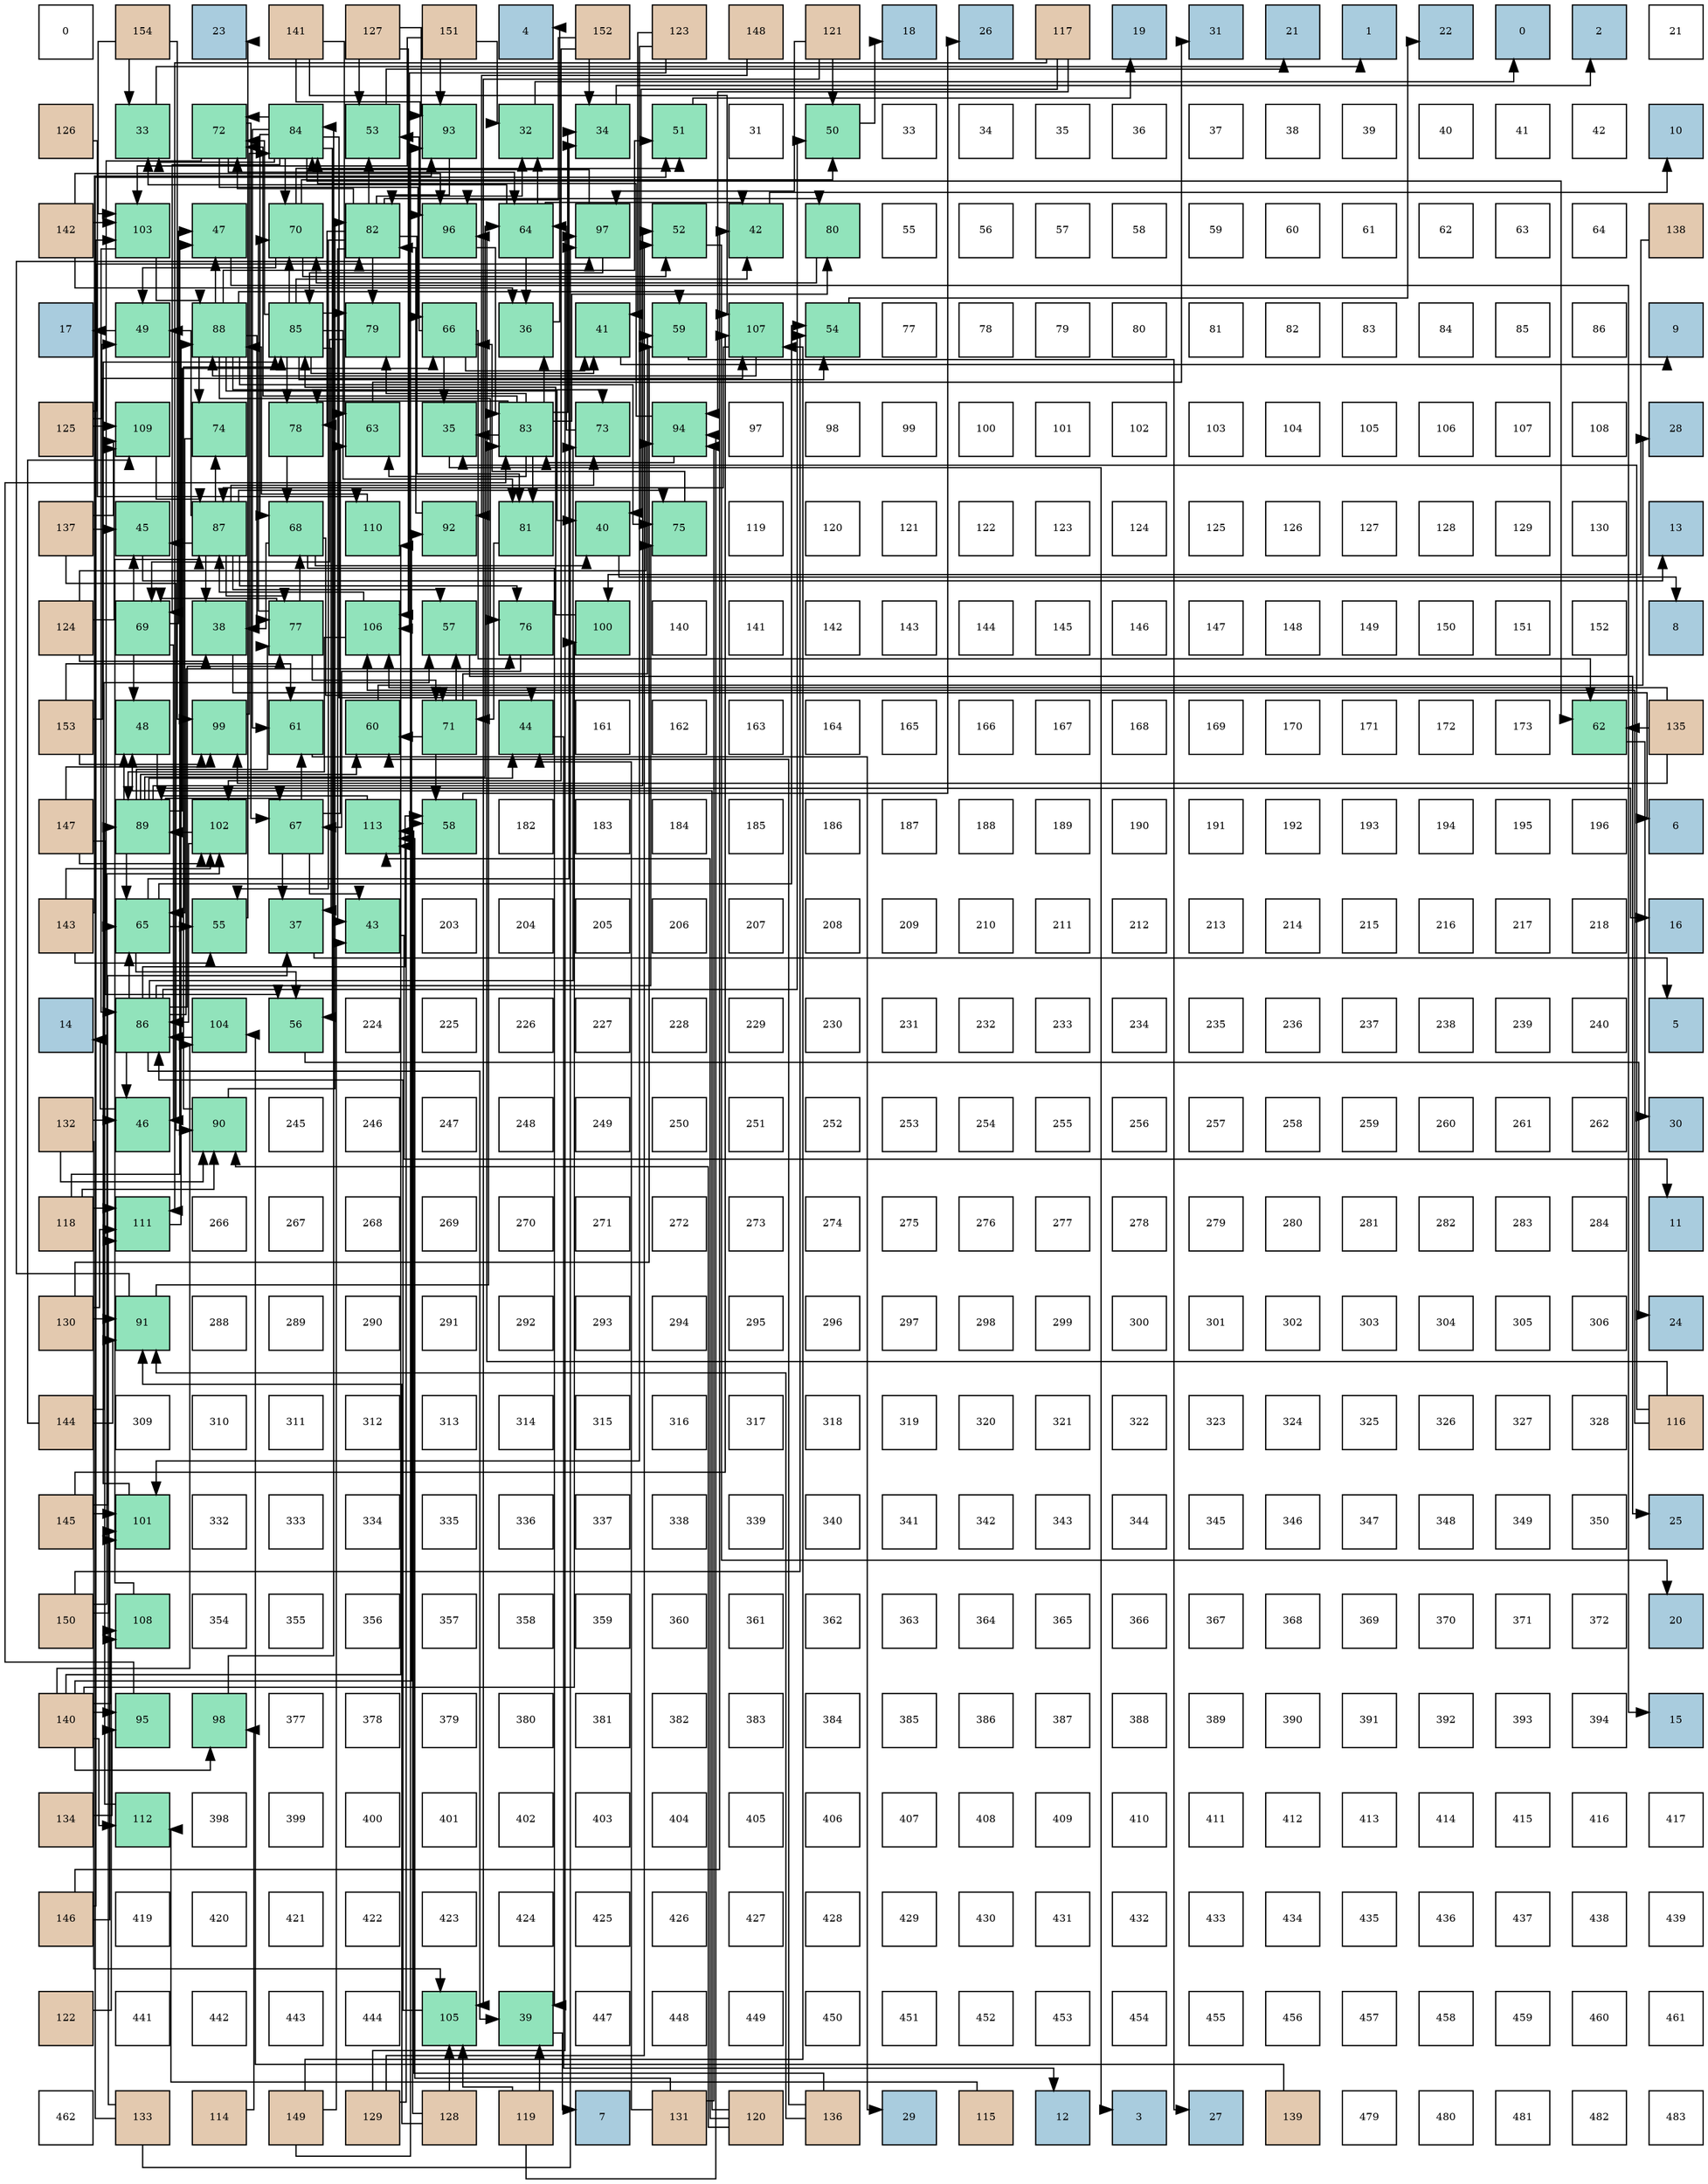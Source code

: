 digraph layout{
 rankdir=TB;
 splines=ortho;
 node [style=filled shape=square fixedsize=true width=0.6];
0[label="0", fontsize=8, fillcolor="#ffffff"];
1[label="154", fontsize=8, fillcolor="#e3c9af"];
2[label="23", fontsize=8, fillcolor="#a9ccde"];
3[label="141", fontsize=8, fillcolor="#e3c9af"];
4[label="127", fontsize=8, fillcolor="#e3c9af"];
5[label="151", fontsize=8, fillcolor="#e3c9af"];
6[label="4", fontsize=8, fillcolor="#a9ccde"];
7[label="152", fontsize=8, fillcolor="#e3c9af"];
8[label="123", fontsize=8, fillcolor="#e3c9af"];
9[label="148", fontsize=8, fillcolor="#e3c9af"];
10[label="121", fontsize=8, fillcolor="#e3c9af"];
11[label="18", fontsize=8, fillcolor="#a9ccde"];
12[label="26", fontsize=8, fillcolor="#a9ccde"];
13[label="117", fontsize=8, fillcolor="#e3c9af"];
14[label="19", fontsize=8, fillcolor="#a9ccde"];
15[label="31", fontsize=8, fillcolor="#a9ccde"];
16[label="21", fontsize=8, fillcolor="#a9ccde"];
17[label="1", fontsize=8, fillcolor="#a9ccde"];
18[label="22", fontsize=8, fillcolor="#a9ccde"];
19[label="0", fontsize=8, fillcolor="#a9ccde"];
20[label="2", fontsize=8, fillcolor="#a9ccde"];
21[label="21", fontsize=8, fillcolor="#ffffff"];
22[label="126", fontsize=8, fillcolor="#e3c9af"];
23[label="33", fontsize=8, fillcolor="#91e3bb"];
24[label="72", fontsize=8, fillcolor="#91e3bb"];
25[label="84", fontsize=8, fillcolor="#91e3bb"];
26[label="53", fontsize=8, fillcolor="#91e3bb"];
27[label="93", fontsize=8, fillcolor="#91e3bb"];
28[label="32", fontsize=8, fillcolor="#91e3bb"];
29[label="34", fontsize=8, fillcolor="#91e3bb"];
30[label="51", fontsize=8, fillcolor="#91e3bb"];
31[label="31", fontsize=8, fillcolor="#ffffff"];
32[label="50", fontsize=8, fillcolor="#91e3bb"];
33[label="33", fontsize=8, fillcolor="#ffffff"];
34[label="34", fontsize=8, fillcolor="#ffffff"];
35[label="35", fontsize=8, fillcolor="#ffffff"];
36[label="36", fontsize=8, fillcolor="#ffffff"];
37[label="37", fontsize=8, fillcolor="#ffffff"];
38[label="38", fontsize=8, fillcolor="#ffffff"];
39[label="39", fontsize=8, fillcolor="#ffffff"];
40[label="40", fontsize=8, fillcolor="#ffffff"];
41[label="41", fontsize=8, fillcolor="#ffffff"];
42[label="42", fontsize=8, fillcolor="#ffffff"];
43[label="10", fontsize=8, fillcolor="#a9ccde"];
44[label="142", fontsize=8, fillcolor="#e3c9af"];
45[label="103", fontsize=8, fillcolor="#91e3bb"];
46[label="47", fontsize=8, fillcolor="#91e3bb"];
47[label="70", fontsize=8, fillcolor="#91e3bb"];
48[label="82", fontsize=8, fillcolor="#91e3bb"];
49[label="96", fontsize=8, fillcolor="#91e3bb"];
50[label="64", fontsize=8, fillcolor="#91e3bb"];
51[label="97", fontsize=8, fillcolor="#91e3bb"];
52[label="52", fontsize=8, fillcolor="#91e3bb"];
53[label="42", fontsize=8, fillcolor="#91e3bb"];
54[label="80", fontsize=8, fillcolor="#91e3bb"];
55[label="55", fontsize=8, fillcolor="#ffffff"];
56[label="56", fontsize=8, fillcolor="#ffffff"];
57[label="57", fontsize=8, fillcolor="#ffffff"];
58[label="58", fontsize=8, fillcolor="#ffffff"];
59[label="59", fontsize=8, fillcolor="#ffffff"];
60[label="60", fontsize=8, fillcolor="#ffffff"];
61[label="61", fontsize=8, fillcolor="#ffffff"];
62[label="62", fontsize=8, fillcolor="#ffffff"];
63[label="63", fontsize=8, fillcolor="#ffffff"];
64[label="64", fontsize=8, fillcolor="#ffffff"];
65[label="138", fontsize=8, fillcolor="#e3c9af"];
66[label="17", fontsize=8, fillcolor="#a9ccde"];
67[label="49", fontsize=8, fillcolor="#91e3bb"];
68[label="88", fontsize=8, fillcolor="#91e3bb"];
69[label="85", fontsize=8, fillcolor="#91e3bb"];
70[label="79", fontsize=8, fillcolor="#91e3bb"];
71[label="66", fontsize=8, fillcolor="#91e3bb"];
72[label="36", fontsize=8, fillcolor="#91e3bb"];
73[label="41", fontsize=8, fillcolor="#91e3bb"];
74[label="59", fontsize=8, fillcolor="#91e3bb"];
75[label="107", fontsize=8, fillcolor="#91e3bb"];
76[label="54", fontsize=8, fillcolor="#91e3bb"];
77[label="77", fontsize=8, fillcolor="#ffffff"];
78[label="78", fontsize=8, fillcolor="#ffffff"];
79[label="79", fontsize=8, fillcolor="#ffffff"];
80[label="80", fontsize=8, fillcolor="#ffffff"];
81[label="81", fontsize=8, fillcolor="#ffffff"];
82[label="82", fontsize=8, fillcolor="#ffffff"];
83[label="83", fontsize=8, fillcolor="#ffffff"];
84[label="84", fontsize=8, fillcolor="#ffffff"];
85[label="85", fontsize=8, fillcolor="#ffffff"];
86[label="86", fontsize=8, fillcolor="#ffffff"];
87[label="9", fontsize=8, fillcolor="#a9ccde"];
88[label="125", fontsize=8, fillcolor="#e3c9af"];
89[label="109", fontsize=8, fillcolor="#91e3bb"];
90[label="74", fontsize=8, fillcolor="#91e3bb"];
91[label="78", fontsize=8, fillcolor="#91e3bb"];
92[label="63", fontsize=8, fillcolor="#91e3bb"];
93[label="35", fontsize=8, fillcolor="#91e3bb"];
94[label="83", fontsize=8, fillcolor="#91e3bb"];
95[label="73", fontsize=8, fillcolor="#91e3bb"];
96[label="94", fontsize=8, fillcolor="#91e3bb"];
97[label="97", fontsize=8, fillcolor="#ffffff"];
98[label="98", fontsize=8, fillcolor="#ffffff"];
99[label="99", fontsize=8, fillcolor="#ffffff"];
100[label="100", fontsize=8, fillcolor="#ffffff"];
101[label="101", fontsize=8, fillcolor="#ffffff"];
102[label="102", fontsize=8, fillcolor="#ffffff"];
103[label="103", fontsize=8, fillcolor="#ffffff"];
104[label="104", fontsize=8, fillcolor="#ffffff"];
105[label="105", fontsize=8, fillcolor="#ffffff"];
106[label="106", fontsize=8, fillcolor="#ffffff"];
107[label="107", fontsize=8, fillcolor="#ffffff"];
108[label="108", fontsize=8, fillcolor="#ffffff"];
109[label="28", fontsize=8, fillcolor="#a9ccde"];
110[label="137", fontsize=8, fillcolor="#e3c9af"];
111[label="45", fontsize=8, fillcolor="#91e3bb"];
112[label="87", fontsize=8, fillcolor="#91e3bb"];
113[label="68", fontsize=8, fillcolor="#91e3bb"];
114[label="110", fontsize=8, fillcolor="#91e3bb"];
115[label="92", fontsize=8, fillcolor="#91e3bb"];
116[label="81", fontsize=8, fillcolor="#91e3bb"];
117[label="40", fontsize=8, fillcolor="#91e3bb"];
118[label="75", fontsize=8, fillcolor="#91e3bb"];
119[label="119", fontsize=8, fillcolor="#ffffff"];
120[label="120", fontsize=8, fillcolor="#ffffff"];
121[label="121", fontsize=8, fillcolor="#ffffff"];
122[label="122", fontsize=8, fillcolor="#ffffff"];
123[label="123", fontsize=8, fillcolor="#ffffff"];
124[label="124", fontsize=8, fillcolor="#ffffff"];
125[label="125", fontsize=8, fillcolor="#ffffff"];
126[label="126", fontsize=8, fillcolor="#ffffff"];
127[label="127", fontsize=8, fillcolor="#ffffff"];
128[label="128", fontsize=8, fillcolor="#ffffff"];
129[label="129", fontsize=8, fillcolor="#ffffff"];
130[label="130", fontsize=8, fillcolor="#ffffff"];
131[label="13", fontsize=8, fillcolor="#a9ccde"];
132[label="124", fontsize=8, fillcolor="#e3c9af"];
133[label="69", fontsize=8, fillcolor="#91e3bb"];
134[label="38", fontsize=8, fillcolor="#91e3bb"];
135[label="77", fontsize=8, fillcolor="#91e3bb"];
136[label="106", fontsize=8, fillcolor="#91e3bb"];
137[label="57", fontsize=8, fillcolor="#91e3bb"];
138[label="76", fontsize=8, fillcolor="#91e3bb"];
139[label="100", fontsize=8, fillcolor="#91e3bb"];
140[label="140", fontsize=8, fillcolor="#ffffff"];
141[label="141", fontsize=8, fillcolor="#ffffff"];
142[label="142", fontsize=8, fillcolor="#ffffff"];
143[label="143", fontsize=8, fillcolor="#ffffff"];
144[label="144", fontsize=8, fillcolor="#ffffff"];
145[label="145", fontsize=8, fillcolor="#ffffff"];
146[label="146", fontsize=8, fillcolor="#ffffff"];
147[label="147", fontsize=8, fillcolor="#ffffff"];
148[label="148", fontsize=8, fillcolor="#ffffff"];
149[label="149", fontsize=8, fillcolor="#ffffff"];
150[label="150", fontsize=8, fillcolor="#ffffff"];
151[label="151", fontsize=8, fillcolor="#ffffff"];
152[label="152", fontsize=8, fillcolor="#ffffff"];
153[label="8", fontsize=8, fillcolor="#a9ccde"];
154[label="153", fontsize=8, fillcolor="#e3c9af"];
155[label="48", fontsize=8, fillcolor="#91e3bb"];
156[label="99", fontsize=8, fillcolor="#91e3bb"];
157[label="61", fontsize=8, fillcolor="#91e3bb"];
158[label="60", fontsize=8, fillcolor="#91e3bb"];
159[label="71", fontsize=8, fillcolor="#91e3bb"];
160[label="44", fontsize=8, fillcolor="#91e3bb"];
161[label="161", fontsize=8, fillcolor="#ffffff"];
162[label="162", fontsize=8, fillcolor="#ffffff"];
163[label="163", fontsize=8, fillcolor="#ffffff"];
164[label="164", fontsize=8, fillcolor="#ffffff"];
165[label="165", fontsize=8, fillcolor="#ffffff"];
166[label="166", fontsize=8, fillcolor="#ffffff"];
167[label="167", fontsize=8, fillcolor="#ffffff"];
168[label="168", fontsize=8, fillcolor="#ffffff"];
169[label="169", fontsize=8, fillcolor="#ffffff"];
170[label="170", fontsize=8, fillcolor="#ffffff"];
171[label="171", fontsize=8, fillcolor="#ffffff"];
172[label="172", fontsize=8, fillcolor="#ffffff"];
173[label="173", fontsize=8, fillcolor="#ffffff"];
174[label="62", fontsize=8, fillcolor="#91e3bb"];
175[label="135", fontsize=8, fillcolor="#e3c9af"];
176[label="147", fontsize=8, fillcolor="#e3c9af"];
177[label="89", fontsize=8, fillcolor="#91e3bb"];
178[label="102", fontsize=8, fillcolor="#91e3bb"];
179[label="67", fontsize=8, fillcolor="#91e3bb"];
180[label="113", fontsize=8, fillcolor="#91e3bb"];
181[label="58", fontsize=8, fillcolor="#91e3bb"];
182[label="182", fontsize=8, fillcolor="#ffffff"];
183[label="183", fontsize=8, fillcolor="#ffffff"];
184[label="184", fontsize=8, fillcolor="#ffffff"];
185[label="185", fontsize=8, fillcolor="#ffffff"];
186[label="186", fontsize=8, fillcolor="#ffffff"];
187[label="187", fontsize=8, fillcolor="#ffffff"];
188[label="188", fontsize=8, fillcolor="#ffffff"];
189[label="189", fontsize=8, fillcolor="#ffffff"];
190[label="190", fontsize=8, fillcolor="#ffffff"];
191[label="191", fontsize=8, fillcolor="#ffffff"];
192[label="192", fontsize=8, fillcolor="#ffffff"];
193[label="193", fontsize=8, fillcolor="#ffffff"];
194[label="194", fontsize=8, fillcolor="#ffffff"];
195[label="195", fontsize=8, fillcolor="#ffffff"];
196[label="196", fontsize=8, fillcolor="#ffffff"];
197[label="6", fontsize=8, fillcolor="#a9ccde"];
198[label="143", fontsize=8, fillcolor="#e3c9af"];
199[label="65", fontsize=8, fillcolor="#91e3bb"];
200[label="55", fontsize=8, fillcolor="#91e3bb"];
201[label="37", fontsize=8, fillcolor="#91e3bb"];
202[label="43", fontsize=8, fillcolor="#91e3bb"];
203[label="203", fontsize=8, fillcolor="#ffffff"];
204[label="204", fontsize=8, fillcolor="#ffffff"];
205[label="205", fontsize=8, fillcolor="#ffffff"];
206[label="206", fontsize=8, fillcolor="#ffffff"];
207[label="207", fontsize=8, fillcolor="#ffffff"];
208[label="208", fontsize=8, fillcolor="#ffffff"];
209[label="209", fontsize=8, fillcolor="#ffffff"];
210[label="210", fontsize=8, fillcolor="#ffffff"];
211[label="211", fontsize=8, fillcolor="#ffffff"];
212[label="212", fontsize=8, fillcolor="#ffffff"];
213[label="213", fontsize=8, fillcolor="#ffffff"];
214[label="214", fontsize=8, fillcolor="#ffffff"];
215[label="215", fontsize=8, fillcolor="#ffffff"];
216[label="216", fontsize=8, fillcolor="#ffffff"];
217[label="217", fontsize=8, fillcolor="#ffffff"];
218[label="218", fontsize=8, fillcolor="#ffffff"];
219[label="16", fontsize=8, fillcolor="#a9ccde"];
220[label="14", fontsize=8, fillcolor="#a9ccde"];
221[label="86", fontsize=8, fillcolor="#91e3bb"];
222[label="104", fontsize=8, fillcolor="#91e3bb"];
223[label="56", fontsize=8, fillcolor="#91e3bb"];
224[label="224", fontsize=8, fillcolor="#ffffff"];
225[label="225", fontsize=8, fillcolor="#ffffff"];
226[label="226", fontsize=8, fillcolor="#ffffff"];
227[label="227", fontsize=8, fillcolor="#ffffff"];
228[label="228", fontsize=8, fillcolor="#ffffff"];
229[label="229", fontsize=8, fillcolor="#ffffff"];
230[label="230", fontsize=8, fillcolor="#ffffff"];
231[label="231", fontsize=8, fillcolor="#ffffff"];
232[label="232", fontsize=8, fillcolor="#ffffff"];
233[label="233", fontsize=8, fillcolor="#ffffff"];
234[label="234", fontsize=8, fillcolor="#ffffff"];
235[label="235", fontsize=8, fillcolor="#ffffff"];
236[label="236", fontsize=8, fillcolor="#ffffff"];
237[label="237", fontsize=8, fillcolor="#ffffff"];
238[label="238", fontsize=8, fillcolor="#ffffff"];
239[label="239", fontsize=8, fillcolor="#ffffff"];
240[label="240", fontsize=8, fillcolor="#ffffff"];
241[label="5", fontsize=8, fillcolor="#a9ccde"];
242[label="132", fontsize=8, fillcolor="#e3c9af"];
243[label="46", fontsize=8, fillcolor="#91e3bb"];
244[label="90", fontsize=8, fillcolor="#91e3bb"];
245[label="245", fontsize=8, fillcolor="#ffffff"];
246[label="246", fontsize=8, fillcolor="#ffffff"];
247[label="247", fontsize=8, fillcolor="#ffffff"];
248[label="248", fontsize=8, fillcolor="#ffffff"];
249[label="249", fontsize=8, fillcolor="#ffffff"];
250[label="250", fontsize=8, fillcolor="#ffffff"];
251[label="251", fontsize=8, fillcolor="#ffffff"];
252[label="252", fontsize=8, fillcolor="#ffffff"];
253[label="253", fontsize=8, fillcolor="#ffffff"];
254[label="254", fontsize=8, fillcolor="#ffffff"];
255[label="255", fontsize=8, fillcolor="#ffffff"];
256[label="256", fontsize=8, fillcolor="#ffffff"];
257[label="257", fontsize=8, fillcolor="#ffffff"];
258[label="258", fontsize=8, fillcolor="#ffffff"];
259[label="259", fontsize=8, fillcolor="#ffffff"];
260[label="260", fontsize=8, fillcolor="#ffffff"];
261[label="261", fontsize=8, fillcolor="#ffffff"];
262[label="262", fontsize=8, fillcolor="#ffffff"];
263[label="30", fontsize=8, fillcolor="#a9ccde"];
264[label="118", fontsize=8, fillcolor="#e3c9af"];
265[label="111", fontsize=8, fillcolor="#91e3bb"];
266[label="266", fontsize=8, fillcolor="#ffffff"];
267[label="267", fontsize=8, fillcolor="#ffffff"];
268[label="268", fontsize=8, fillcolor="#ffffff"];
269[label="269", fontsize=8, fillcolor="#ffffff"];
270[label="270", fontsize=8, fillcolor="#ffffff"];
271[label="271", fontsize=8, fillcolor="#ffffff"];
272[label="272", fontsize=8, fillcolor="#ffffff"];
273[label="273", fontsize=8, fillcolor="#ffffff"];
274[label="274", fontsize=8, fillcolor="#ffffff"];
275[label="275", fontsize=8, fillcolor="#ffffff"];
276[label="276", fontsize=8, fillcolor="#ffffff"];
277[label="277", fontsize=8, fillcolor="#ffffff"];
278[label="278", fontsize=8, fillcolor="#ffffff"];
279[label="279", fontsize=8, fillcolor="#ffffff"];
280[label="280", fontsize=8, fillcolor="#ffffff"];
281[label="281", fontsize=8, fillcolor="#ffffff"];
282[label="282", fontsize=8, fillcolor="#ffffff"];
283[label="283", fontsize=8, fillcolor="#ffffff"];
284[label="284", fontsize=8, fillcolor="#ffffff"];
285[label="11", fontsize=8, fillcolor="#a9ccde"];
286[label="130", fontsize=8, fillcolor="#e3c9af"];
287[label="91", fontsize=8, fillcolor="#91e3bb"];
288[label="288", fontsize=8, fillcolor="#ffffff"];
289[label="289", fontsize=8, fillcolor="#ffffff"];
290[label="290", fontsize=8, fillcolor="#ffffff"];
291[label="291", fontsize=8, fillcolor="#ffffff"];
292[label="292", fontsize=8, fillcolor="#ffffff"];
293[label="293", fontsize=8, fillcolor="#ffffff"];
294[label="294", fontsize=8, fillcolor="#ffffff"];
295[label="295", fontsize=8, fillcolor="#ffffff"];
296[label="296", fontsize=8, fillcolor="#ffffff"];
297[label="297", fontsize=8, fillcolor="#ffffff"];
298[label="298", fontsize=8, fillcolor="#ffffff"];
299[label="299", fontsize=8, fillcolor="#ffffff"];
300[label="300", fontsize=8, fillcolor="#ffffff"];
301[label="301", fontsize=8, fillcolor="#ffffff"];
302[label="302", fontsize=8, fillcolor="#ffffff"];
303[label="303", fontsize=8, fillcolor="#ffffff"];
304[label="304", fontsize=8, fillcolor="#ffffff"];
305[label="305", fontsize=8, fillcolor="#ffffff"];
306[label="306", fontsize=8, fillcolor="#ffffff"];
307[label="24", fontsize=8, fillcolor="#a9ccde"];
308[label="144", fontsize=8, fillcolor="#e3c9af"];
309[label="309", fontsize=8, fillcolor="#ffffff"];
310[label="310", fontsize=8, fillcolor="#ffffff"];
311[label="311", fontsize=8, fillcolor="#ffffff"];
312[label="312", fontsize=8, fillcolor="#ffffff"];
313[label="313", fontsize=8, fillcolor="#ffffff"];
314[label="314", fontsize=8, fillcolor="#ffffff"];
315[label="315", fontsize=8, fillcolor="#ffffff"];
316[label="316", fontsize=8, fillcolor="#ffffff"];
317[label="317", fontsize=8, fillcolor="#ffffff"];
318[label="318", fontsize=8, fillcolor="#ffffff"];
319[label="319", fontsize=8, fillcolor="#ffffff"];
320[label="320", fontsize=8, fillcolor="#ffffff"];
321[label="321", fontsize=8, fillcolor="#ffffff"];
322[label="322", fontsize=8, fillcolor="#ffffff"];
323[label="323", fontsize=8, fillcolor="#ffffff"];
324[label="324", fontsize=8, fillcolor="#ffffff"];
325[label="325", fontsize=8, fillcolor="#ffffff"];
326[label="326", fontsize=8, fillcolor="#ffffff"];
327[label="327", fontsize=8, fillcolor="#ffffff"];
328[label="328", fontsize=8, fillcolor="#ffffff"];
329[label="116", fontsize=8, fillcolor="#e3c9af"];
330[label="145", fontsize=8, fillcolor="#e3c9af"];
331[label="101", fontsize=8, fillcolor="#91e3bb"];
332[label="332", fontsize=8, fillcolor="#ffffff"];
333[label="333", fontsize=8, fillcolor="#ffffff"];
334[label="334", fontsize=8, fillcolor="#ffffff"];
335[label="335", fontsize=8, fillcolor="#ffffff"];
336[label="336", fontsize=8, fillcolor="#ffffff"];
337[label="337", fontsize=8, fillcolor="#ffffff"];
338[label="338", fontsize=8, fillcolor="#ffffff"];
339[label="339", fontsize=8, fillcolor="#ffffff"];
340[label="340", fontsize=8, fillcolor="#ffffff"];
341[label="341", fontsize=8, fillcolor="#ffffff"];
342[label="342", fontsize=8, fillcolor="#ffffff"];
343[label="343", fontsize=8, fillcolor="#ffffff"];
344[label="344", fontsize=8, fillcolor="#ffffff"];
345[label="345", fontsize=8, fillcolor="#ffffff"];
346[label="346", fontsize=8, fillcolor="#ffffff"];
347[label="347", fontsize=8, fillcolor="#ffffff"];
348[label="348", fontsize=8, fillcolor="#ffffff"];
349[label="349", fontsize=8, fillcolor="#ffffff"];
350[label="350", fontsize=8, fillcolor="#ffffff"];
351[label="25", fontsize=8, fillcolor="#a9ccde"];
352[label="150", fontsize=8, fillcolor="#e3c9af"];
353[label="108", fontsize=8, fillcolor="#91e3bb"];
354[label="354", fontsize=8, fillcolor="#ffffff"];
355[label="355", fontsize=8, fillcolor="#ffffff"];
356[label="356", fontsize=8, fillcolor="#ffffff"];
357[label="357", fontsize=8, fillcolor="#ffffff"];
358[label="358", fontsize=8, fillcolor="#ffffff"];
359[label="359", fontsize=8, fillcolor="#ffffff"];
360[label="360", fontsize=8, fillcolor="#ffffff"];
361[label="361", fontsize=8, fillcolor="#ffffff"];
362[label="362", fontsize=8, fillcolor="#ffffff"];
363[label="363", fontsize=8, fillcolor="#ffffff"];
364[label="364", fontsize=8, fillcolor="#ffffff"];
365[label="365", fontsize=8, fillcolor="#ffffff"];
366[label="366", fontsize=8, fillcolor="#ffffff"];
367[label="367", fontsize=8, fillcolor="#ffffff"];
368[label="368", fontsize=8, fillcolor="#ffffff"];
369[label="369", fontsize=8, fillcolor="#ffffff"];
370[label="370", fontsize=8, fillcolor="#ffffff"];
371[label="371", fontsize=8, fillcolor="#ffffff"];
372[label="372", fontsize=8, fillcolor="#ffffff"];
373[label="20", fontsize=8, fillcolor="#a9ccde"];
374[label="140", fontsize=8, fillcolor="#e3c9af"];
375[label="95", fontsize=8, fillcolor="#91e3bb"];
376[label="98", fontsize=8, fillcolor="#91e3bb"];
377[label="377", fontsize=8, fillcolor="#ffffff"];
378[label="378", fontsize=8, fillcolor="#ffffff"];
379[label="379", fontsize=8, fillcolor="#ffffff"];
380[label="380", fontsize=8, fillcolor="#ffffff"];
381[label="381", fontsize=8, fillcolor="#ffffff"];
382[label="382", fontsize=8, fillcolor="#ffffff"];
383[label="383", fontsize=8, fillcolor="#ffffff"];
384[label="384", fontsize=8, fillcolor="#ffffff"];
385[label="385", fontsize=8, fillcolor="#ffffff"];
386[label="386", fontsize=8, fillcolor="#ffffff"];
387[label="387", fontsize=8, fillcolor="#ffffff"];
388[label="388", fontsize=8, fillcolor="#ffffff"];
389[label="389", fontsize=8, fillcolor="#ffffff"];
390[label="390", fontsize=8, fillcolor="#ffffff"];
391[label="391", fontsize=8, fillcolor="#ffffff"];
392[label="392", fontsize=8, fillcolor="#ffffff"];
393[label="393", fontsize=8, fillcolor="#ffffff"];
394[label="394", fontsize=8, fillcolor="#ffffff"];
395[label="15", fontsize=8, fillcolor="#a9ccde"];
396[label="134", fontsize=8, fillcolor="#e3c9af"];
397[label="112", fontsize=8, fillcolor="#91e3bb"];
398[label="398", fontsize=8, fillcolor="#ffffff"];
399[label="399", fontsize=8, fillcolor="#ffffff"];
400[label="400", fontsize=8, fillcolor="#ffffff"];
401[label="401", fontsize=8, fillcolor="#ffffff"];
402[label="402", fontsize=8, fillcolor="#ffffff"];
403[label="403", fontsize=8, fillcolor="#ffffff"];
404[label="404", fontsize=8, fillcolor="#ffffff"];
405[label="405", fontsize=8, fillcolor="#ffffff"];
406[label="406", fontsize=8, fillcolor="#ffffff"];
407[label="407", fontsize=8, fillcolor="#ffffff"];
408[label="408", fontsize=8, fillcolor="#ffffff"];
409[label="409", fontsize=8, fillcolor="#ffffff"];
410[label="410", fontsize=8, fillcolor="#ffffff"];
411[label="411", fontsize=8, fillcolor="#ffffff"];
412[label="412", fontsize=8, fillcolor="#ffffff"];
413[label="413", fontsize=8, fillcolor="#ffffff"];
414[label="414", fontsize=8, fillcolor="#ffffff"];
415[label="415", fontsize=8, fillcolor="#ffffff"];
416[label="416", fontsize=8, fillcolor="#ffffff"];
417[label="417", fontsize=8, fillcolor="#ffffff"];
418[label="146", fontsize=8, fillcolor="#e3c9af"];
419[label="419", fontsize=8, fillcolor="#ffffff"];
420[label="420", fontsize=8, fillcolor="#ffffff"];
421[label="421", fontsize=8, fillcolor="#ffffff"];
422[label="422", fontsize=8, fillcolor="#ffffff"];
423[label="423", fontsize=8, fillcolor="#ffffff"];
424[label="424", fontsize=8, fillcolor="#ffffff"];
425[label="425", fontsize=8, fillcolor="#ffffff"];
426[label="426", fontsize=8, fillcolor="#ffffff"];
427[label="427", fontsize=8, fillcolor="#ffffff"];
428[label="428", fontsize=8, fillcolor="#ffffff"];
429[label="429", fontsize=8, fillcolor="#ffffff"];
430[label="430", fontsize=8, fillcolor="#ffffff"];
431[label="431", fontsize=8, fillcolor="#ffffff"];
432[label="432", fontsize=8, fillcolor="#ffffff"];
433[label="433", fontsize=8, fillcolor="#ffffff"];
434[label="434", fontsize=8, fillcolor="#ffffff"];
435[label="435", fontsize=8, fillcolor="#ffffff"];
436[label="436", fontsize=8, fillcolor="#ffffff"];
437[label="437", fontsize=8, fillcolor="#ffffff"];
438[label="438", fontsize=8, fillcolor="#ffffff"];
439[label="439", fontsize=8, fillcolor="#ffffff"];
440[label="122", fontsize=8, fillcolor="#e3c9af"];
441[label="441", fontsize=8, fillcolor="#ffffff"];
442[label="442", fontsize=8, fillcolor="#ffffff"];
443[label="443", fontsize=8, fillcolor="#ffffff"];
444[label="444", fontsize=8, fillcolor="#ffffff"];
445[label="105", fontsize=8, fillcolor="#91e3bb"];
446[label="39", fontsize=8, fillcolor="#91e3bb"];
447[label="447", fontsize=8, fillcolor="#ffffff"];
448[label="448", fontsize=8, fillcolor="#ffffff"];
449[label="449", fontsize=8, fillcolor="#ffffff"];
450[label="450", fontsize=8, fillcolor="#ffffff"];
451[label="451", fontsize=8, fillcolor="#ffffff"];
452[label="452", fontsize=8, fillcolor="#ffffff"];
453[label="453", fontsize=8, fillcolor="#ffffff"];
454[label="454", fontsize=8, fillcolor="#ffffff"];
455[label="455", fontsize=8, fillcolor="#ffffff"];
456[label="456", fontsize=8, fillcolor="#ffffff"];
457[label="457", fontsize=8, fillcolor="#ffffff"];
458[label="458", fontsize=8, fillcolor="#ffffff"];
459[label="459", fontsize=8, fillcolor="#ffffff"];
460[label="460", fontsize=8, fillcolor="#ffffff"];
461[label="461", fontsize=8, fillcolor="#ffffff"];
462[label="462", fontsize=8, fillcolor="#ffffff"];
463[label="133", fontsize=8, fillcolor="#e3c9af"];
464[label="114", fontsize=8, fillcolor="#e3c9af"];
465[label="149", fontsize=8, fillcolor="#e3c9af"];
466[label="129", fontsize=8, fillcolor="#e3c9af"];
467[label="128", fontsize=8, fillcolor="#e3c9af"];
468[label="119", fontsize=8, fillcolor="#e3c9af"];
469[label="7", fontsize=8, fillcolor="#a9ccde"];
470[label="131", fontsize=8, fillcolor="#e3c9af"];
471[label="120", fontsize=8, fillcolor="#e3c9af"];
472[label="136", fontsize=8, fillcolor="#e3c9af"];
473[label="29", fontsize=8, fillcolor="#a9ccde"];
474[label="115", fontsize=8, fillcolor="#e3c9af"];
475[label="12", fontsize=8, fillcolor="#a9ccde"];
476[label="3", fontsize=8, fillcolor="#a9ccde"];
477[label="27", fontsize=8, fillcolor="#a9ccde"];
478[label="139", fontsize=8, fillcolor="#e3c9af"];
479[label="479", fontsize=8, fillcolor="#ffffff"];
480[label="480", fontsize=8, fillcolor="#ffffff"];
481[label="481", fontsize=8, fillcolor="#ffffff"];
482[label="482", fontsize=8, fillcolor="#ffffff"];
483[label="483", fontsize=8, fillcolor="#ffffff"];
edge [constraint=false, style=vis];28 -> 19;
23 -> 17;
29 -> 20;
93 -> 476;
72 -> 6;
201 -> 241;
134 -> 197;
446 -> 469;
117 -> 153;
73 -> 87;
53 -> 43;
202 -> 285;
160 -> 475;
111 -> 131;
243 -> 220;
46 -> 395;
155 -> 219;
67 -> 66;
32 -> 11;
30 -> 14;
52 -> 373;
26 -> 16;
76 -> 18;
200 -> 2;
223 -> 307;
137 -> 351;
181 -> 12;
74 -> 477;
158 -> 109;
157 -> 473;
174 -> 263;
92 -> 15;
50 -> 28;
50 -> 23;
50 -> 72;
50 -> 53;
199 -> 29;
199 -> 76;
199 -> 200;
199 -> 223;
71 -> 93;
71 -> 73;
71 -> 26;
71 -> 174;
179 -> 201;
179 -> 202;
179 -> 157;
179 -> 92;
113 -> 134;
113 -> 446;
113 -> 117;
113 -> 160;
133 -> 111;
133 -> 243;
133 -> 46;
133 -> 155;
47 -> 67;
47 -> 32;
47 -> 30;
47 -> 52;
159 -> 137;
159 -> 181;
159 -> 74;
159 -> 158;
24 -> 50;
24 -> 199;
24 -> 71;
24 -> 179;
95 -> 50;
90 -> 199;
118 -> 71;
138 -> 179;
135 -> 113;
135 -> 133;
135 -> 47;
135 -> 159;
91 -> 113;
70 -> 133;
54 -> 47;
116 -> 159;
48 -> 28;
48 -> 202;
48 -> 26;
48 -> 200;
48 -> 24;
48 -> 91;
48 -> 70;
48 -> 54;
48 -> 116;
94 -> 29;
94 -> 93;
94 -> 72;
94 -> 92;
94 -> 24;
94 -> 91;
94 -> 70;
94 -> 54;
94 -> 116;
25 -> 23;
25 -> 223;
25 -> 157;
25 -> 174;
25 -> 113;
25 -> 133;
25 -> 47;
25 -> 159;
25 -> 24;
69 -> 201;
69 -> 73;
69 -> 53;
69 -> 76;
69 -> 47;
69 -> 24;
69 -> 91;
69 -> 70;
69 -> 116;
221 -> 446;
221 -> 243;
221 -> 32;
221 -> 181;
221 -> 199;
221 -> 95;
221 -> 118;
221 -> 138;
221 -> 135;
112 -> 134;
112 -> 111;
112 -> 67;
112 -> 137;
112 -> 95;
112 -> 90;
112 -> 118;
112 -> 138;
112 -> 135;
68 -> 117;
68 -> 46;
68 -> 30;
68 -> 74;
68 -> 95;
68 -> 90;
68 -> 118;
68 -> 138;
68 -> 135;
177 -> 160;
177 -> 155;
177 -> 52;
177 -> 158;
177 -> 50;
177 -> 199;
177 -> 71;
177 -> 179;
177 -> 135;
244 -> 48;
244 -> 69;
287 -> 48;
287 -> 94;
115 -> 48;
27 -> 48;
96 -> 94;
96 -> 25;
375 -> 94;
49 -> 94;
51 -> 25;
51 -> 69;
376 -> 25;
156 -> 25;
139 -> 69;
331 -> 69;
178 -> 221;
178 -> 177;
45 -> 221;
45 -> 68;
222 -> 221;
445 -> 221;
136 -> 112;
136 -> 177;
75 -> 112;
75 -> 68;
353 -> 112;
89 -> 112;
114 -> 68;
265 -> 68;
397 -> 177;
180 -> 177;
464 -> 376;
474 -> 397;
329 -> 93;
329 -> 49;
329 -> 136;
13 -> 117;
13 -> 96;
13 -> 265;
264 -> 46;
264 -> 244;
264 -> 265;
468 -> 446;
468 -> 96;
468 -> 445;
471 -> 155;
471 -> 244;
471 -> 180;
10 -> 32;
10 -> 51;
10 -> 445;
440 -> 353;
8 -> 73;
8 -> 331;
8 -> 136;
132 -> 134;
132 -> 96;
132 -> 89;
88 -> 67;
88 -> 51;
88 -> 89;
22 -> 114;
4 -> 26;
4 -> 27;
4 -> 136;
467 -> 181;
467 -> 287;
467 -> 445;
466 -> 52;
466 -> 51;
466 -> 180;
286 -> 74;
286 -> 287;
286 -> 265;
470 -> 160;
470 -> 96;
470 -> 180;
242 -> 243;
242 -> 244;
242 -> 445;
463 -> 30;
463 -> 51;
463 -> 265;
396 -> 375;
175 -> 174;
175 -> 156;
175 -> 136;
472 -> 158;
472 -> 287;
472 -> 180;
110 -> 111;
110 -> 244;
110 -> 89;
65 -> 139;
478 -> 222;
374 -> 115;
374 -> 375;
374 -> 376;
374 -> 139;
374 -> 222;
374 -> 353;
374 -> 114;
374 -> 397;
3 -> 92;
3 -> 49;
3 -> 75;
44 -> 72;
44 -> 49;
44 -> 45;
198 -> 200;
198 -> 27;
198 -> 178;
308 -> 137;
308 -> 287;
308 -> 89;
330 -> 201;
330 -> 331;
330 -> 75;
418 -> 53;
418 -> 331;
418 -> 45;
176 -> 223;
176 -> 156;
176 -> 178;
9 -> 115;
465 -> 202;
465 -> 27;
465 -> 75;
352 -> 76;
352 -> 331;
352 -> 178;
5 -> 28;
5 -> 27;
5 -> 45;
7 -> 29;
7 -> 49;
7 -> 178;
154 -> 157;
154 -> 156;
154 -> 75;
1 -> 23;
1 -> 156;
1 -> 45;
edge [constraint=true, style=invis];
0 -> 22 -> 44 -> 66 -> 88 -> 110 -> 132 -> 154 -> 176 -> 198 -> 220 -> 242 -> 264 -> 286 -> 308 -> 330 -> 352 -> 374 -> 396 -> 418 -> 440 -> 462;
1 -> 23 -> 45 -> 67 -> 89 -> 111 -> 133 -> 155 -> 177 -> 199 -> 221 -> 243 -> 265 -> 287 -> 309 -> 331 -> 353 -> 375 -> 397 -> 419 -> 441 -> 463;
2 -> 24 -> 46 -> 68 -> 90 -> 112 -> 134 -> 156 -> 178 -> 200 -> 222 -> 244 -> 266 -> 288 -> 310 -> 332 -> 354 -> 376 -> 398 -> 420 -> 442 -> 464;
3 -> 25 -> 47 -> 69 -> 91 -> 113 -> 135 -> 157 -> 179 -> 201 -> 223 -> 245 -> 267 -> 289 -> 311 -> 333 -> 355 -> 377 -> 399 -> 421 -> 443 -> 465;
4 -> 26 -> 48 -> 70 -> 92 -> 114 -> 136 -> 158 -> 180 -> 202 -> 224 -> 246 -> 268 -> 290 -> 312 -> 334 -> 356 -> 378 -> 400 -> 422 -> 444 -> 466;
5 -> 27 -> 49 -> 71 -> 93 -> 115 -> 137 -> 159 -> 181 -> 203 -> 225 -> 247 -> 269 -> 291 -> 313 -> 335 -> 357 -> 379 -> 401 -> 423 -> 445 -> 467;
6 -> 28 -> 50 -> 72 -> 94 -> 116 -> 138 -> 160 -> 182 -> 204 -> 226 -> 248 -> 270 -> 292 -> 314 -> 336 -> 358 -> 380 -> 402 -> 424 -> 446 -> 468;
7 -> 29 -> 51 -> 73 -> 95 -> 117 -> 139 -> 161 -> 183 -> 205 -> 227 -> 249 -> 271 -> 293 -> 315 -> 337 -> 359 -> 381 -> 403 -> 425 -> 447 -> 469;
8 -> 30 -> 52 -> 74 -> 96 -> 118 -> 140 -> 162 -> 184 -> 206 -> 228 -> 250 -> 272 -> 294 -> 316 -> 338 -> 360 -> 382 -> 404 -> 426 -> 448 -> 470;
9 -> 31 -> 53 -> 75 -> 97 -> 119 -> 141 -> 163 -> 185 -> 207 -> 229 -> 251 -> 273 -> 295 -> 317 -> 339 -> 361 -> 383 -> 405 -> 427 -> 449 -> 471;
10 -> 32 -> 54 -> 76 -> 98 -> 120 -> 142 -> 164 -> 186 -> 208 -> 230 -> 252 -> 274 -> 296 -> 318 -> 340 -> 362 -> 384 -> 406 -> 428 -> 450 -> 472;
11 -> 33 -> 55 -> 77 -> 99 -> 121 -> 143 -> 165 -> 187 -> 209 -> 231 -> 253 -> 275 -> 297 -> 319 -> 341 -> 363 -> 385 -> 407 -> 429 -> 451 -> 473;
12 -> 34 -> 56 -> 78 -> 100 -> 122 -> 144 -> 166 -> 188 -> 210 -> 232 -> 254 -> 276 -> 298 -> 320 -> 342 -> 364 -> 386 -> 408 -> 430 -> 452 -> 474;
13 -> 35 -> 57 -> 79 -> 101 -> 123 -> 145 -> 167 -> 189 -> 211 -> 233 -> 255 -> 277 -> 299 -> 321 -> 343 -> 365 -> 387 -> 409 -> 431 -> 453 -> 475;
14 -> 36 -> 58 -> 80 -> 102 -> 124 -> 146 -> 168 -> 190 -> 212 -> 234 -> 256 -> 278 -> 300 -> 322 -> 344 -> 366 -> 388 -> 410 -> 432 -> 454 -> 476;
15 -> 37 -> 59 -> 81 -> 103 -> 125 -> 147 -> 169 -> 191 -> 213 -> 235 -> 257 -> 279 -> 301 -> 323 -> 345 -> 367 -> 389 -> 411 -> 433 -> 455 -> 477;
16 -> 38 -> 60 -> 82 -> 104 -> 126 -> 148 -> 170 -> 192 -> 214 -> 236 -> 258 -> 280 -> 302 -> 324 -> 346 -> 368 -> 390 -> 412 -> 434 -> 456 -> 478;
17 -> 39 -> 61 -> 83 -> 105 -> 127 -> 149 -> 171 -> 193 -> 215 -> 237 -> 259 -> 281 -> 303 -> 325 -> 347 -> 369 -> 391 -> 413 -> 435 -> 457 -> 479;
18 -> 40 -> 62 -> 84 -> 106 -> 128 -> 150 -> 172 -> 194 -> 216 -> 238 -> 260 -> 282 -> 304 -> 326 -> 348 -> 370 -> 392 -> 414 -> 436 -> 458 -> 480;
19 -> 41 -> 63 -> 85 -> 107 -> 129 -> 151 -> 173 -> 195 -> 217 -> 239 -> 261 -> 283 -> 305 -> 327 -> 349 -> 371 -> 393 -> 415 -> 437 -> 459 -> 481;
20 -> 42 -> 64 -> 86 -> 108 -> 130 -> 152 -> 174 -> 196 -> 218 -> 240 -> 262 -> 284 -> 306 -> 328 -> 350 -> 372 -> 394 -> 416 -> 438 -> 460 -> 482;
21 -> 43 -> 65 -> 87 -> 109 -> 131 -> 153 -> 175 -> 197 -> 219 -> 241 -> 263 -> 285 -> 307 -> 329 -> 351 -> 373 -> 395 -> 417 -> 439 -> 461 -> 483;
rank = same {0 -> 1 -> 2 -> 3 -> 4 -> 5 -> 6 -> 7 -> 8 -> 9 -> 10 -> 11 -> 12 -> 13 -> 14 -> 15 -> 16 -> 17 -> 18 -> 19 -> 20 -> 21};
rank = same {22 -> 23 -> 24 -> 25 -> 26 -> 27 -> 28 -> 29 -> 30 -> 31 -> 32 -> 33 -> 34 -> 35 -> 36 -> 37 -> 38 -> 39 -> 40 -> 41 -> 42 -> 43};
rank = same {44 -> 45 -> 46 -> 47 -> 48 -> 49 -> 50 -> 51 -> 52 -> 53 -> 54 -> 55 -> 56 -> 57 -> 58 -> 59 -> 60 -> 61 -> 62 -> 63 -> 64 -> 65};
rank = same {66 -> 67 -> 68 -> 69 -> 70 -> 71 -> 72 -> 73 -> 74 -> 75 -> 76 -> 77 -> 78 -> 79 -> 80 -> 81 -> 82 -> 83 -> 84 -> 85 -> 86 -> 87};
rank = same {88 -> 89 -> 90 -> 91 -> 92 -> 93 -> 94 -> 95 -> 96 -> 97 -> 98 -> 99 -> 100 -> 101 -> 102 -> 103 -> 104 -> 105 -> 106 -> 107 -> 108 -> 109};
rank = same {110 -> 111 -> 112 -> 113 -> 114 -> 115 -> 116 -> 117 -> 118 -> 119 -> 120 -> 121 -> 122 -> 123 -> 124 -> 125 -> 126 -> 127 -> 128 -> 129 -> 130 -> 131};
rank = same {132 -> 133 -> 134 -> 135 -> 136 -> 137 -> 138 -> 139 -> 140 -> 141 -> 142 -> 143 -> 144 -> 145 -> 146 -> 147 -> 148 -> 149 -> 150 -> 151 -> 152 -> 153};
rank = same {154 -> 155 -> 156 -> 157 -> 158 -> 159 -> 160 -> 161 -> 162 -> 163 -> 164 -> 165 -> 166 -> 167 -> 168 -> 169 -> 170 -> 171 -> 172 -> 173 -> 174 -> 175};
rank = same {176 -> 177 -> 178 -> 179 -> 180 -> 181 -> 182 -> 183 -> 184 -> 185 -> 186 -> 187 -> 188 -> 189 -> 190 -> 191 -> 192 -> 193 -> 194 -> 195 -> 196 -> 197};
rank = same {198 -> 199 -> 200 -> 201 -> 202 -> 203 -> 204 -> 205 -> 206 -> 207 -> 208 -> 209 -> 210 -> 211 -> 212 -> 213 -> 214 -> 215 -> 216 -> 217 -> 218 -> 219};
rank = same {220 -> 221 -> 222 -> 223 -> 224 -> 225 -> 226 -> 227 -> 228 -> 229 -> 230 -> 231 -> 232 -> 233 -> 234 -> 235 -> 236 -> 237 -> 238 -> 239 -> 240 -> 241};
rank = same {242 -> 243 -> 244 -> 245 -> 246 -> 247 -> 248 -> 249 -> 250 -> 251 -> 252 -> 253 -> 254 -> 255 -> 256 -> 257 -> 258 -> 259 -> 260 -> 261 -> 262 -> 263};
rank = same {264 -> 265 -> 266 -> 267 -> 268 -> 269 -> 270 -> 271 -> 272 -> 273 -> 274 -> 275 -> 276 -> 277 -> 278 -> 279 -> 280 -> 281 -> 282 -> 283 -> 284 -> 285};
rank = same {286 -> 287 -> 288 -> 289 -> 290 -> 291 -> 292 -> 293 -> 294 -> 295 -> 296 -> 297 -> 298 -> 299 -> 300 -> 301 -> 302 -> 303 -> 304 -> 305 -> 306 -> 307};
rank = same {308 -> 309 -> 310 -> 311 -> 312 -> 313 -> 314 -> 315 -> 316 -> 317 -> 318 -> 319 -> 320 -> 321 -> 322 -> 323 -> 324 -> 325 -> 326 -> 327 -> 328 -> 329};
rank = same {330 -> 331 -> 332 -> 333 -> 334 -> 335 -> 336 -> 337 -> 338 -> 339 -> 340 -> 341 -> 342 -> 343 -> 344 -> 345 -> 346 -> 347 -> 348 -> 349 -> 350 -> 351};
rank = same {352 -> 353 -> 354 -> 355 -> 356 -> 357 -> 358 -> 359 -> 360 -> 361 -> 362 -> 363 -> 364 -> 365 -> 366 -> 367 -> 368 -> 369 -> 370 -> 371 -> 372 -> 373};
rank = same {374 -> 375 -> 376 -> 377 -> 378 -> 379 -> 380 -> 381 -> 382 -> 383 -> 384 -> 385 -> 386 -> 387 -> 388 -> 389 -> 390 -> 391 -> 392 -> 393 -> 394 -> 395};
rank = same {396 -> 397 -> 398 -> 399 -> 400 -> 401 -> 402 -> 403 -> 404 -> 405 -> 406 -> 407 -> 408 -> 409 -> 410 -> 411 -> 412 -> 413 -> 414 -> 415 -> 416 -> 417};
rank = same {418 -> 419 -> 420 -> 421 -> 422 -> 423 -> 424 -> 425 -> 426 -> 427 -> 428 -> 429 -> 430 -> 431 -> 432 -> 433 -> 434 -> 435 -> 436 -> 437 -> 438 -> 439};
rank = same {440 -> 441 -> 442 -> 443 -> 444 -> 445 -> 446 -> 447 -> 448 -> 449 -> 450 -> 451 -> 452 -> 453 -> 454 -> 455 -> 456 -> 457 -> 458 -> 459 -> 460 -> 461};
rank = same {462 -> 463 -> 464 -> 465 -> 466 -> 467 -> 468 -> 469 -> 470 -> 471 -> 472 -> 473 -> 474 -> 475 -> 476 -> 477 -> 478 -> 479 -> 480 -> 481 -> 482 -> 483};
}